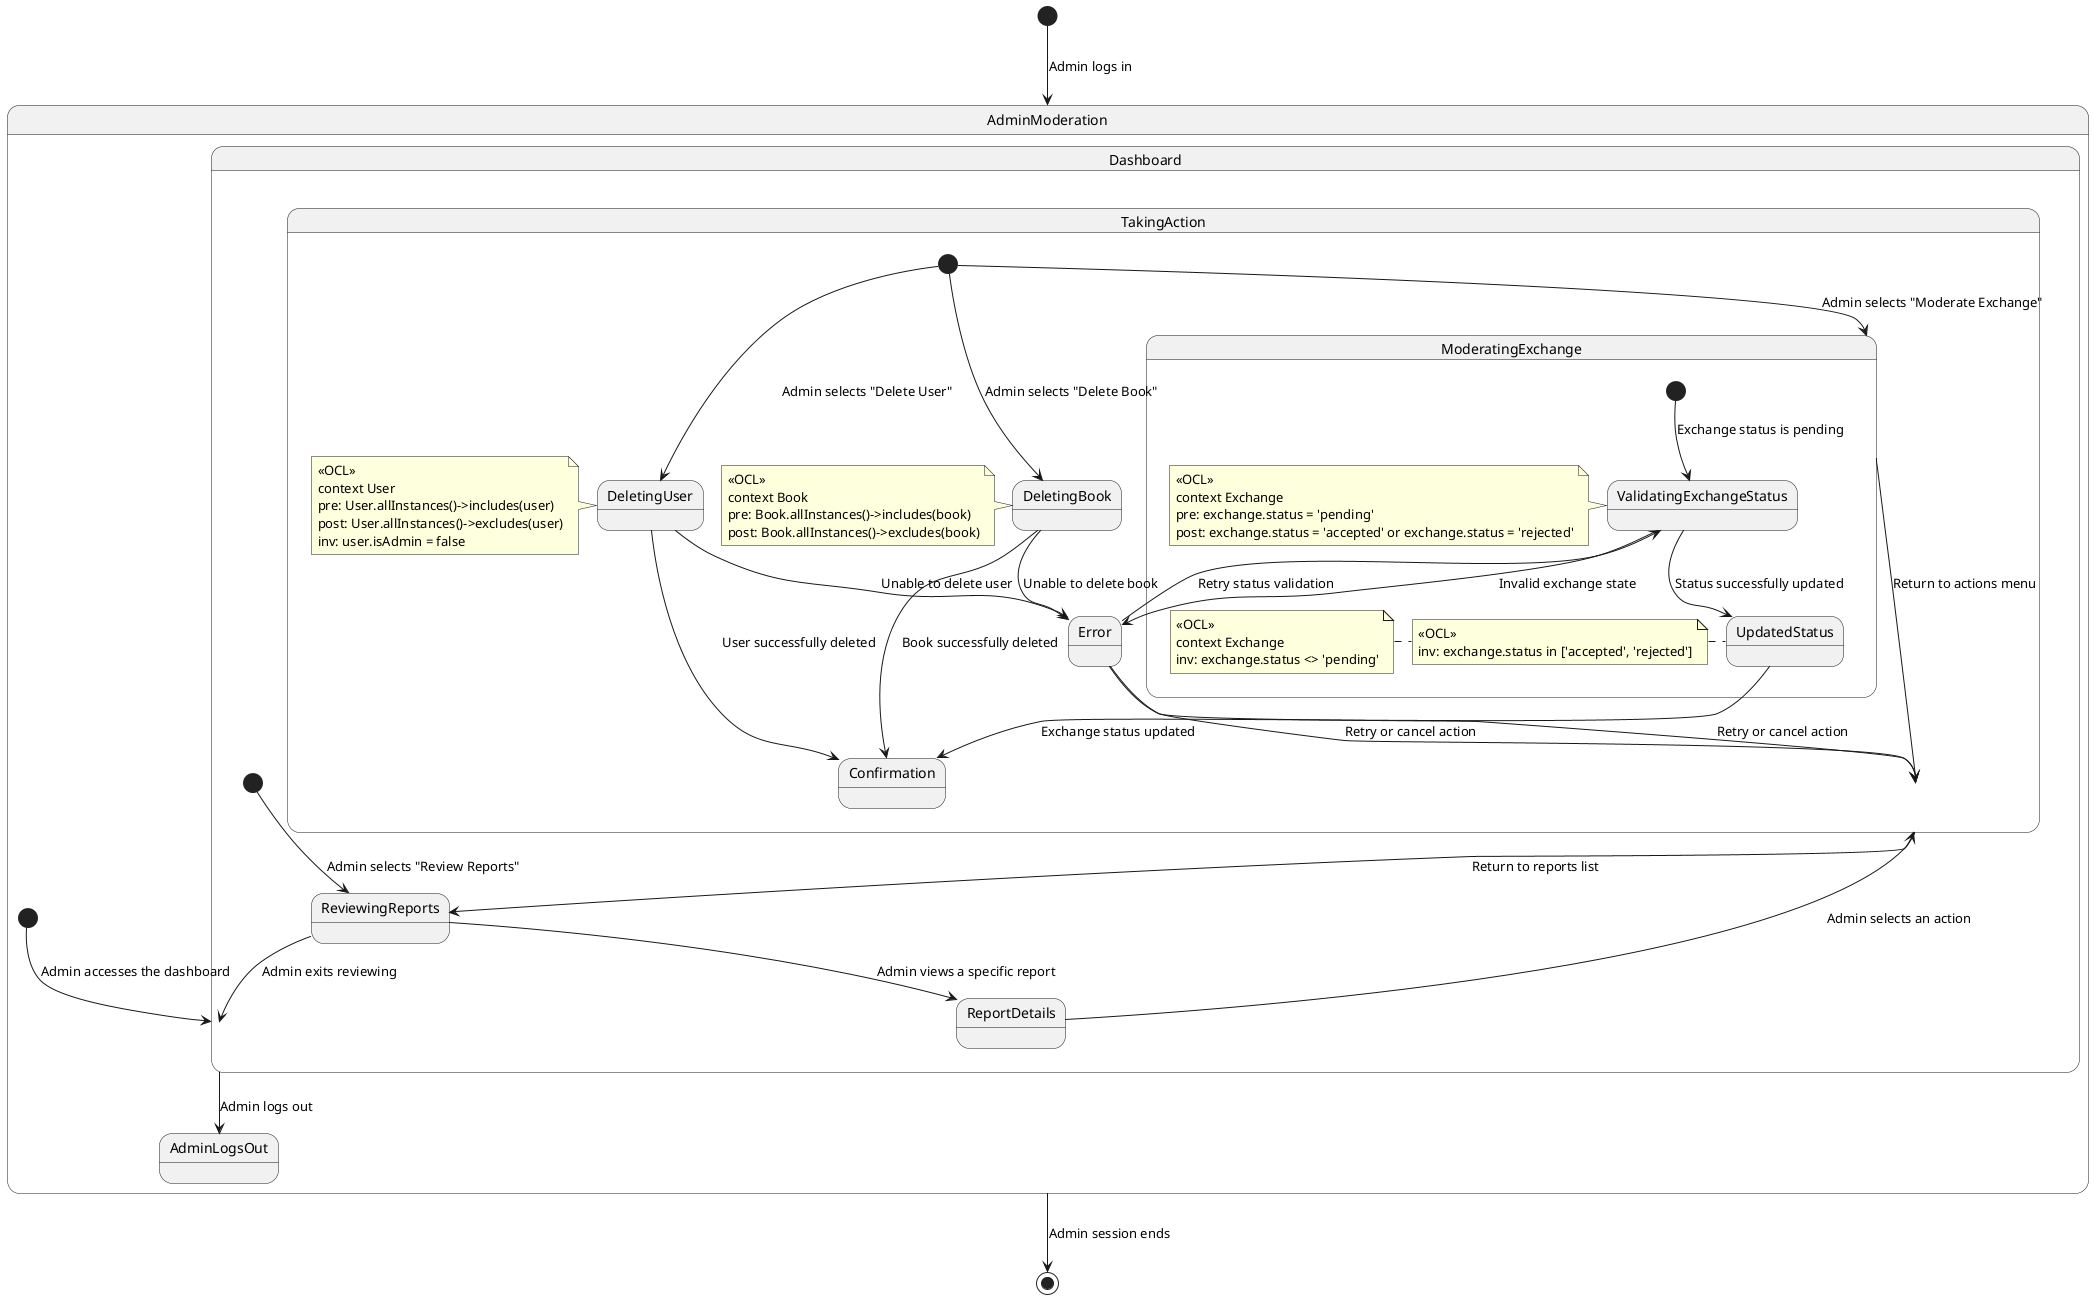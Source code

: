 @startuml
[*] --> AdminModeration : Admin logs in

state AdminModeration {
    [*] --> Dashboard : Admin accesses the dashboard

    state Dashboard {
        [*] --> ReviewingReports : Admin selects "Review Reports"
        ReviewingReports --> ReportDetails : Admin views a specific report

        ReportDetails --> TakingAction : Admin selects an action

        state TakingAction {
            [*] --> DeletingUser : Admin selects "Delete User"
            note left
            <<OCL>>
            context User
            pre: User.allInstances()->includes(user)
            post: User.allInstances()->excludes(user)
            inv: user.isAdmin = false
            end note

            DeletingUser --> Confirmation : User successfully deleted
            DeletingUser --> Error : Unable to delete user
            Error --> TakingAction : Retry or cancel action

            [*] --> DeletingBook : Admin selects "Delete Book"
            note left
            <<OCL>>
            context Book
            pre: Book.allInstances()->includes(book)
            post: Book.allInstances()->excludes(book)
            end note

            DeletingBook --> Confirmation : Book successfully deleted
            DeletingBook --> Error : Unable to delete book
            Error --> TakingAction : Retry or cancel action

            [*] --> ModeratingExchange : Admin selects "Moderate Exchange"

            state ModeratingExchange {
                [*] --> ValidatingExchangeStatus : Exchange status is pending
                note left
                <<OCL>>
                context Exchange
                pre: exchange.status = 'pending'
                post: exchange.status = 'accepted' or exchange.status = 'rejected'
                end note

                ValidatingExchangeStatus --> UpdatedStatus : Status successfully updated
                note left
                <<OCL>>
                inv: exchange.status in ['accepted', 'rejected']
                end note

                UpdatedStatus --> Confirmation : Exchange status updated

                ValidatingExchangeStatus --> Error : Invalid exchange state
                note left
                <<OCL>>
                context Exchange
                inv: exchange.status <> 'pending'
                end note

                Error --> ValidatingExchangeStatus : Retry status validation
            }

            ModeratingExchange --> TakingAction : Return to actions menu
        }

        TakingAction --> ReviewingReports : Return to reports list
        ReviewingReports --> Dashboard : Admin exits reviewing
    }

    Dashboard --> AdminLogsOut : Admin logs out
}

AdminModeration --> [*] : Admin session ends
@enduml
